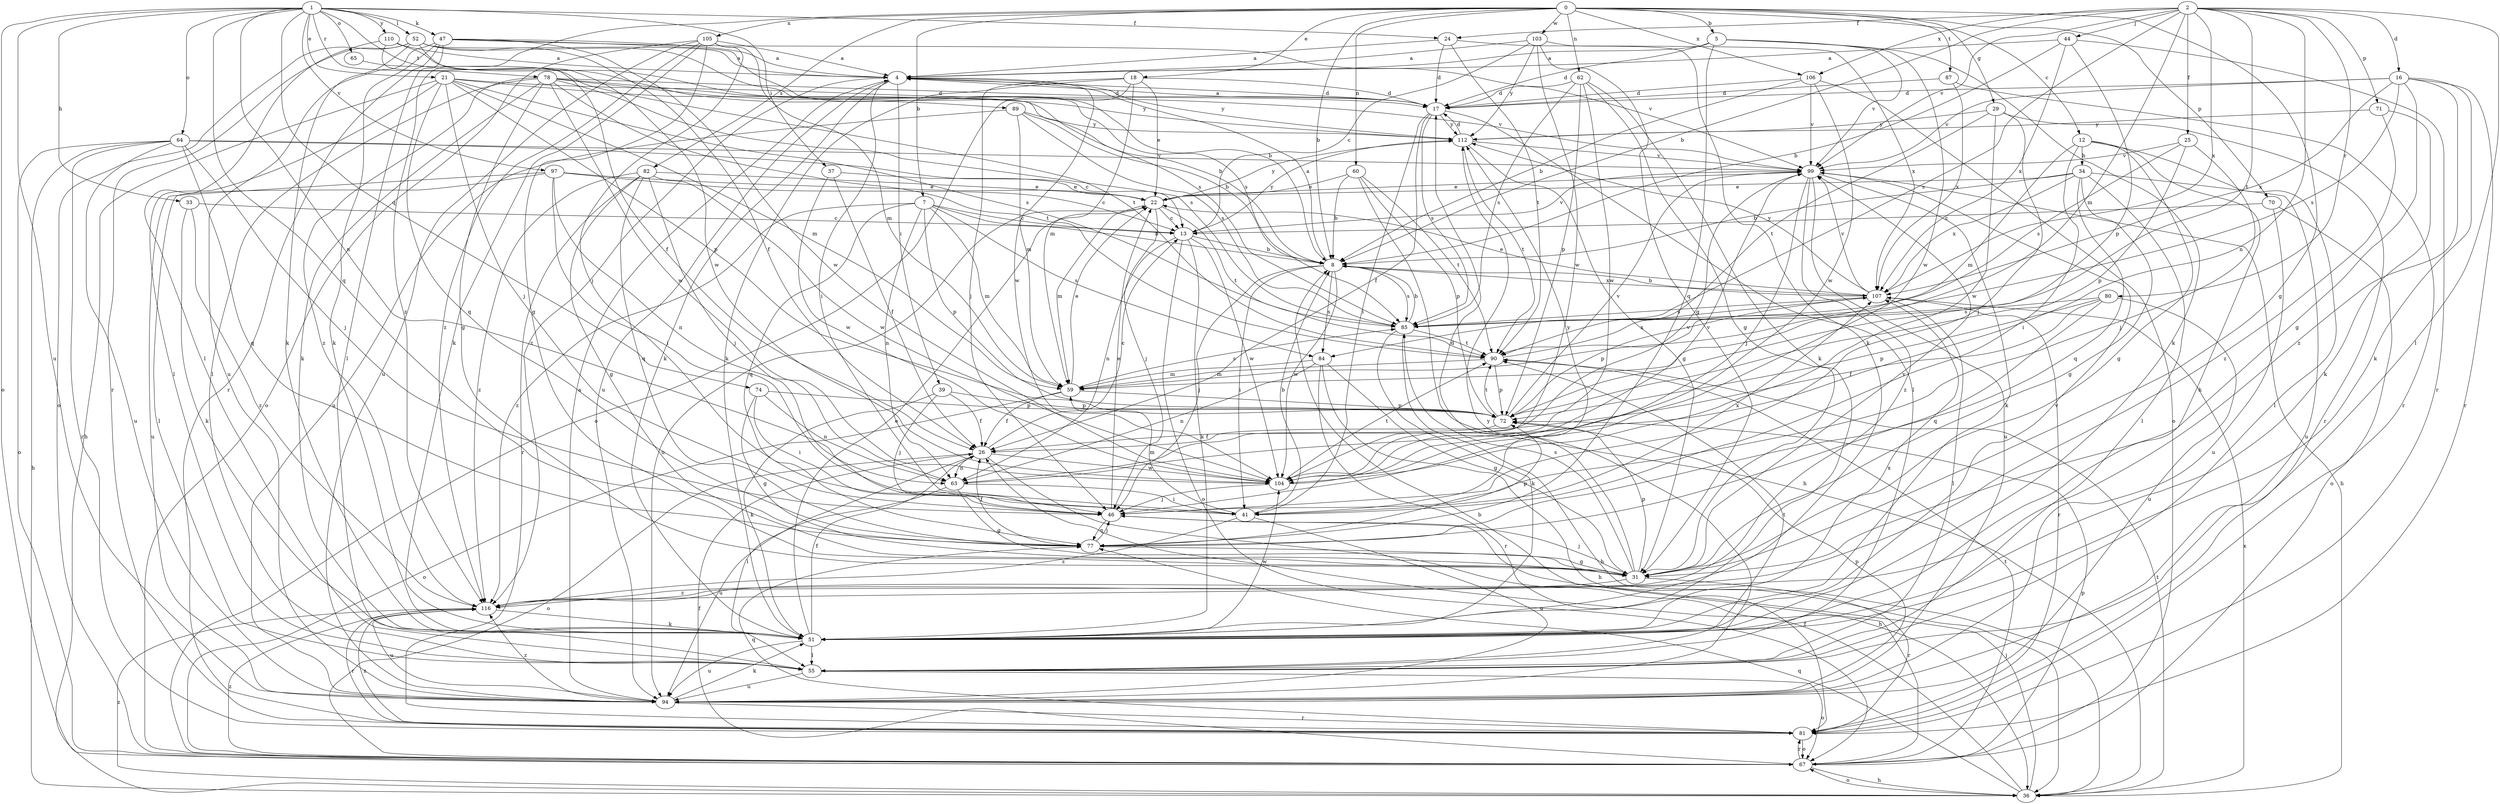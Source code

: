 strict digraph  {
0;
1;
2;
4;
5;
7;
8;
12;
13;
16;
17;
18;
21;
22;
24;
25;
26;
29;
31;
33;
34;
36;
37;
39;
41;
44;
46;
47;
51;
52;
55;
59;
60;
62;
63;
64;
65;
67;
70;
71;
72;
74;
77;
78;
80;
81;
82;
84;
85;
87;
89;
90;
94;
97;
99;
103;
104;
105;
106;
107;
110;
112;
116;
0 -> 5  [label=b];
0 -> 7  [label=b];
0 -> 8  [label=b];
0 -> 12  [label=c];
0 -> 18  [label=e];
0 -> 29  [label=g];
0 -> 31  [label=g];
0 -> 60  [label=n];
0 -> 62  [label=n];
0 -> 70  [label=p];
0 -> 82  [label=s];
0 -> 87  [label=t];
0 -> 103  [label=w];
0 -> 105  [label=x];
0 -> 106  [label=x];
0 -> 116  [label=z];
1 -> 21  [label=e];
1 -> 24  [label=f];
1 -> 33  [label=h];
1 -> 37  [label=i];
1 -> 47  [label=k];
1 -> 52  [label=l];
1 -> 63  [label=n];
1 -> 64  [label=o];
1 -> 65  [label=o];
1 -> 67  [label=o];
1 -> 74  [label=q];
1 -> 77  [label=q];
1 -> 78  [label=r];
1 -> 89  [label=t];
1 -> 94  [label=u];
1 -> 97  [label=v];
1 -> 110  [label=y];
2 -> 8  [label=b];
2 -> 16  [label=d];
2 -> 24  [label=f];
2 -> 25  [label=f];
2 -> 44  [label=j];
2 -> 55  [label=l];
2 -> 59  [label=m];
2 -> 63  [label=n];
2 -> 71  [label=p];
2 -> 80  [label=r];
2 -> 84  [label=s];
2 -> 90  [label=t];
2 -> 99  [label=v];
2 -> 106  [label=x];
2 -> 107  [label=x];
4 -> 17  [label=d];
4 -> 39  [label=i];
4 -> 41  [label=i];
4 -> 51  [label=k];
4 -> 94  [label=u];
4 -> 104  [label=w];
4 -> 112  [label=y];
4 -> 116  [label=z];
5 -> 4  [label=a];
5 -> 17  [label=d];
5 -> 51  [label=k];
5 -> 77  [label=q];
5 -> 99  [label=v];
5 -> 104  [label=w];
7 -> 8  [label=b];
7 -> 13  [label=c];
7 -> 59  [label=m];
7 -> 63  [label=n];
7 -> 72  [label=p];
7 -> 77  [label=q];
7 -> 84  [label=s];
7 -> 116  [label=z];
8 -> 4  [label=a];
8 -> 41  [label=i];
8 -> 46  [label=j];
8 -> 84  [label=s];
8 -> 85  [label=s];
8 -> 104  [label=w];
8 -> 107  [label=x];
12 -> 31  [label=g];
12 -> 34  [label=h];
12 -> 41  [label=i];
12 -> 51  [label=k];
12 -> 55  [label=l];
12 -> 59  [label=m];
13 -> 8  [label=b];
13 -> 51  [label=k];
13 -> 63  [label=n];
13 -> 67  [label=o];
13 -> 99  [label=v];
13 -> 104  [label=w];
13 -> 112  [label=y];
16 -> 17  [label=d];
16 -> 31  [label=g];
16 -> 51  [label=k];
16 -> 81  [label=r];
16 -> 85  [label=s];
16 -> 99  [label=v];
16 -> 107  [label=x];
16 -> 116  [label=z];
17 -> 4  [label=a];
17 -> 26  [label=f];
17 -> 41  [label=i];
17 -> 55  [label=l];
17 -> 85  [label=s];
17 -> 112  [label=y];
18 -> 17  [label=d];
18 -> 22  [label=e];
18 -> 46  [label=j];
18 -> 51  [label=k];
18 -> 59  [label=m];
18 -> 67  [label=o];
21 -> 8  [label=b];
21 -> 17  [label=d];
21 -> 36  [label=h];
21 -> 46  [label=j];
21 -> 55  [label=l];
21 -> 59  [label=m];
21 -> 72  [label=p];
21 -> 77  [label=q];
21 -> 85  [label=s];
22 -> 13  [label=c];
22 -> 46  [label=j];
22 -> 59  [label=m];
22 -> 90  [label=t];
22 -> 94  [label=u];
22 -> 112  [label=y];
24 -> 4  [label=a];
24 -> 17  [label=d];
24 -> 90  [label=t];
24 -> 107  [label=x];
25 -> 46  [label=j];
25 -> 72  [label=p];
25 -> 85  [label=s];
25 -> 99  [label=v];
26 -> 13  [label=c];
26 -> 36  [label=h];
26 -> 55  [label=l];
26 -> 63  [label=n];
26 -> 67  [label=o];
26 -> 104  [label=w];
29 -> 46  [label=j];
29 -> 81  [label=r];
29 -> 90  [label=t];
29 -> 104  [label=w];
29 -> 112  [label=y];
31 -> 17  [label=d];
31 -> 46  [label=j];
31 -> 72  [label=p];
31 -> 81  [label=r];
31 -> 85  [label=s];
31 -> 99  [label=v];
31 -> 116  [label=z];
33 -> 13  [label=c];
33 -> 51  [label=k];
33 -> 116  [label=z];
34 -> 8  [label=b];
34 -> 22  [label=e];
34 -> 31  [label=g];
34 -> 55  [label=l];
34 -> 77  [label=q];
34 -> 94  [label=u];
34 -> 107  [label=x];
36 -> 26  [label=f];
36 -> 46  [label=j];
36 -> 67  [label=o];
36 -> 77  [label=q];
36 -> 90  [label=t];
36 -> 107  [label=x];
36 -> 116  [label=z];
37 -> 22  [label=e];
37 -> 26  [label=f];
37 -> 104  [label=w];
39 -> 26  [label=f];
39 -> 46  [label=j];
39 -> 51  [label=k];
39 -> 72  [label=p];
41 -> 8  [label=b];
41 -> 59  [label=m];
41 -> 94  [label=u];
41 -> 107  [label=x];
41 -> 112  [label=y];
41 -> 116  [label=z];
44 -> 4  [label=a];
44 -> 8  [label=b];
44 -> 72  [label=p];
44 -> 81  [label=r];
44 -> 107  [label=x];
46 -> 22  [label=e];
46 -> 77  [label=q];
47 -> 4  [label=a];
47 -> 8  [label=b];
47 -> 51  [label=k];
47 -> 55  [label=l];
47 -> 81  [label=r];
47 -> 94  [label=u];
47 -> 99  [label=v];
47 -> 104  [label=w];
51 -> 22  [label=e];
51 -> 26  [label=f];
51 -> 55  [label=l];
51 -> 94  [label=u];
51 -> 99  [label=v];
51 -> 104  [label=w];
51 -> 107  [label=x];
52 -> 4  [label=a];
52 -> 26  [label=f];
52 -> 51  [label=k];
52 -> 67  [label=o];
52 -> 81  [label=r];
52 -> 85  [label=s];
52 -> 104  [label=w];
55 -> 67  [label=o];
55 -> 90  [label=t];
55 -> 94  [label=u];
59 -> 22  [label=e];
59 -> 26  [label=f];
59 -> 67  [label=o];
59 -> 72  [label=p];
59 -> 85  [label=s];
60 -> 8  [label=b];
60 -> 22  [label=e];
60 -> 36  [label=h];
60 -> 72  [label=p];
60 -> 90  [label=t];
62 -> 17  [label=d];
62 -> 31  [label=g];
62 -> 51  [label=k];
62 -> 72  [label=p];
62 -> 85  [label=s];
62 -> 104  [label=w];
63 -> 31  [label=g];
63 -> 41  [label=i];
63 -> 94  [label=u];
63 -> 99  [label=v];
64 -> 13  [label=c];
64 -> 36  [label=h];
64 -> 46  [label=j];
64 -> 67  [label=o];
64 -> 77  [label=q];
64 -> 81  [label=r];
64 -> 94  [label=u];
64 -> 99  [label=v];
65 -> 90  [label=t];
67 -> 8  [label=b];
67 -> 26  [label=f];
67 -> 36  [label=h];
67 -> 72  [label=p];
67 -> 81  [label=r];
67 -> 90  [label=t];
67 -> 116  [label=z];
70 -> 13  [label=c];
70 -> 67  [label=o];
70 -> 94  [label=u];
71 -> 51  [label=k];
71 -> 112  [label=y];
71 -> 116  [label=z];
72 -> 26  [label=f];
72 -> 90  [label=t];
72 -> 99  [label=v];
74 -> 31  [label=g];
74 -> 41  [label=i];
74 -> 63  [label=n];
74 -> 72  [label=p];
77 -> 26  [label=f];
77 -> 31  [label=g];
77 -> 46  [label=j];
77 -> 72  [label=p];
78 -> 17  [label=d];
78 -> 31  [label=g];
78 -> 51  [label=k];
78 -> 55  [label=l];
78 -> 85  [label=s];
78 -> 90  [label=t];
78 -> 99  [label=v];
78 -> 104  [label=w];
78 -> 112  [label=y];
78 -> 116  [label=z];
80 -> 26  [label=f];
80 -> 72  [label=p];
80 -> 77  [label=q];
80 -> 85  [label=s];
80 -> 94  [label=u];
81 -> 67  [label=o];
81 -> 77  [label=q];
81 -> 116  [label=z];
82 -> 22  [label=e];
82 -> 31  [label=g];
82 -> 46  [label=j];
82 -> 77  [label=q];
82 -> 81  [label=r];
82 -> 104  [label=w];
82 -> 116  [label=z];
84 -> 31  [label=g];
84 -> 36  [label=h];
84 -> 59  [label=m];
84 -> 63  [label=n];
84 -> 81  [label=r];
85 -> 8  [label=b];
85 -> 36  [label=h];
85 -> 51  [label=k];
85 -> 90  [label=t];
87 -> 17  [label=d];
87 -> 81  [label=r];
87 -> 107  [label=x];
89 -> 8  [label=b];
89 -> 59  [label=m];
89 -> 85  [label=s];
89 -> 94  [label=u];
89 -> 112  [label=y];
90 -> 59  [label=m];
90 -> 72  [label=p];
90 -> 107  [label=x];
94 -> 4  [label=a];
94 -> 51  [label=k];
94 -> 72  [label=p];
94 -> 81  [label=r];
94 -> 112  [label=y];
94 -> 116  [label=z];
97 -> 13  [label=c];
97 -> 22  [label=e];
97 -> 41  [label=i];
97 -> 55  [label=l];
97 -> 63  [label=n];
97 -> 94  [label=u];
99 -> 22  [label=e];
99 -> 36  [label=h];
99 -> 46  [label=j];
99 -> 51  [label=k];
99 -> 94  [label=u];
99 -> 116  [label=z];
103 -> 4  [label=a];
103 -> 13  [label=c];
103 -> 31  [label=g];
103 -> 51  [label=k];
103 -> 104  [label=w];
103 -> 112  [label=y];
104 -> 46  [label=j];
104 -> 90  [label=t];
104 -> 99  [label=v];
105 -> 4  [label=a];
105 -> 31  [label=g];
105 -> 46  [label=j];
105 -> 51  [label=k];
105 -> 59  [label=m];
105 -> 67  [label=o];
105 -> 94  [label=u];
105 -> 116  [label=z];
106 -> 8  [label=b];
106 -> 17  [label=d];
106 -> 67  [label=o];
106 -> 99  [label=v];
106 -> 104  [label=w];
107 -> 8  [label=b];
107 -> 22  [label=e];
107 -> 55  [label=l];
107 -> 72  [label=p];
107 -> 81  [label=r];
107 -> 85  [label=s];
107 -> 99  [label=v];
107 -> 112  [label=y];
110 -> 4  [label=a];
110 -> 26  [label=f];
110 -> 55  [label=l];
110 -> 85  [label=s];
112 -> 17  [label=d];
112 -> 31  [label=g];
112 -> 90  [label=t];
112 -> 99  [label=v];
116 -> 51  [label=k];
116 -> 81  [label=r];
116 -> 94  [label=u];
}
